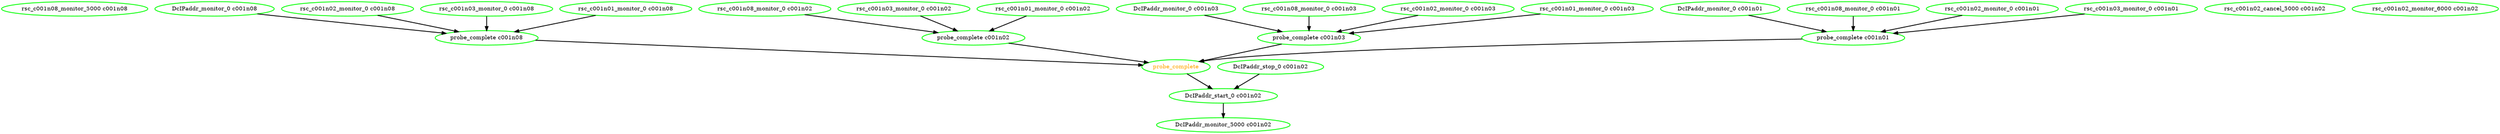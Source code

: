 digraph "g" {
	size = "30,30"
"rsc_c001n08_monitor_5000 c001n08" [ style=bold color="green" fontcolor="black" ]
"DcIPaddr_monitor_5000 c001n02" [ style=bold color="green" fontcolor="black" ]
"probe_complete" [ style=bold color="green" fontcolor="orange" ]
"probe_complete c001n08" [ style=bold color="green" fontcolor="black" ]
"DcIPaddr_monitor_0 c001n08" [ style=bold color="green" fontcolor="black" ]
"rsc_c001n02_monitor_0 c001n08" [ style=bold color="green" fontcolor="black" ]
"rsc_c001n03_monitor_0 c001n08" [ style=bold color="green" fontcolor="black" ]
"rsc_c001n01_monitor_0 c001n08" [ style=bold color="green" fontcolor="black" ]
"probe_complete c001n02" [ style=bold color="green" fontcolor="black" ]
"rsc_c001n08_monitor_0 c001n02" [ style=bold color="green" fontcolor="black" ]
"rsc_c001n03_monitor_0 c001n02" [ style=bold color="green" fontcolor="black" ]
"rsc_c001n01_monitor_0 c001n02" [ style=bold color="green" fontcolor="black" ]
"probe_complete c001n03" [ style=bold color="green" fontcolor="black" ]
"DcIPaddr_monitor_0 c001n03" [ style=bold color="green" fontcolor="black" ]
"rsc_c001n08_monitor_0 c001n03" [ style=bold color="green" fontcolor="black" ]
"rsc_c001n02_monitor_0 c001n03" [ style=bold color="green" fontcolor="black" ]
"rsc_c001n01_monitor_0 c001n03" [ style=bold color="green" fontcolor="black" ]
"probe_complete c001n01" [ style=bold color="green" fontcolor="black" ]
"DcIPaddr_monitor_0 c001n01" [ style=bold color="green" fontcolor="black" ]
"rsc_c001n08_monitor_0 c001n01" [ style=bold color="green" fontcolor="black" ]
"rsc_c001n02_monitor_0 c001n01" [ style=bold color="green" fontcolor="black" ]
"rsc_c001n03_monitor_0 c001n01" [ style=bold color="green" fontcolor="black" ]
"DcIPaddr_start_0 c001n02" [ style=bold color="green" fontcolor="black" ]
"rsc_c001n02_cancel_5000 c001n02" [ style=bold color="green" fontcolor="black" ]
"DcIPaddr_stop_0 c001n02" [ style=bold color="green" fontcolor="black" ]
"rsc_c001n02_monitor_6000 c001n02" [ style=bold color="green" fontcolor="black" ]
"DcIPaddr_start_0 c001n02" -> "DcIPaddr_monitor_5000 c001n02" [ style = bold]
"probe_complete c001n08" -> "probe_complete" [ style = bold]
"probe_complete c001n02" -> "probe_complete" [ style = bold]
"probe_complete c001n03" -> "probe_complete" [ style = bold]
"probe_complete c001n01" -> "probe_complete" [ style = bold]
"DcIPaddr_monitor_0 c001n08" -> "probe_complete c001n08" [ style = bold]
"rsc_c001n02_monitor_0 c001n08" -> "probe_complete c001n08" [ style = bold]
"rsc_c001n03_monitor_0 c001n08" -> "probe_complete c001n08" [ style = bold]
"rsc_c001n01_monitor_0 c001n08" -> "probe_complete c001n08" [ style = bold]
"rsc_c001n08_monitor_0 c001n02" -> "probe_complete c001n02" [ style = bold]
"rsc_c001n03_monitor_0 c001n02" -> "probe_complete c001n02" [ style = bold]
"rsc_c001n01_monitor_0 c001n02" -> "probe_complete c001n02" [ style = bold]
"DcIPaddr_monitor_0 c001n03" -> "probe_complete c001n03" [ style = bold]
"rsc_c001n08_monitor_0 c001n03" -> "probe_complete c001n03" [ style = bold]
"rsc_c001n02_monitor_0 c001n03" -> "probe_complete c001n03" [ style = bold]
"rsc_c001n01_monitor_0 c001n03" -> "probe_complete c001n03" [ style = bold]
"DcIPaddr_monitor_0 c001n01" -> "probe_complete c001n01" [ style = bold]
"rsc_c001n08_monitor_0 c001n01" -> "probe_complete c001n01" [ style = bold]
"rsc_c001n02_monitor_0 c001n01" -> "probe_complete c001n01" [ style = bold]
"rsc_c001n03_monitor_0 c001n01" -> "probe_complete c001n01" [ style = bold]
"probe_complete" -> "DcIPaddr_start_0 c001n02" [ style = bold]
"DcIPaddr_stop_0 c001n02" -> "DcIPaddr_start_0 c001n02" [ style = bold]
}
